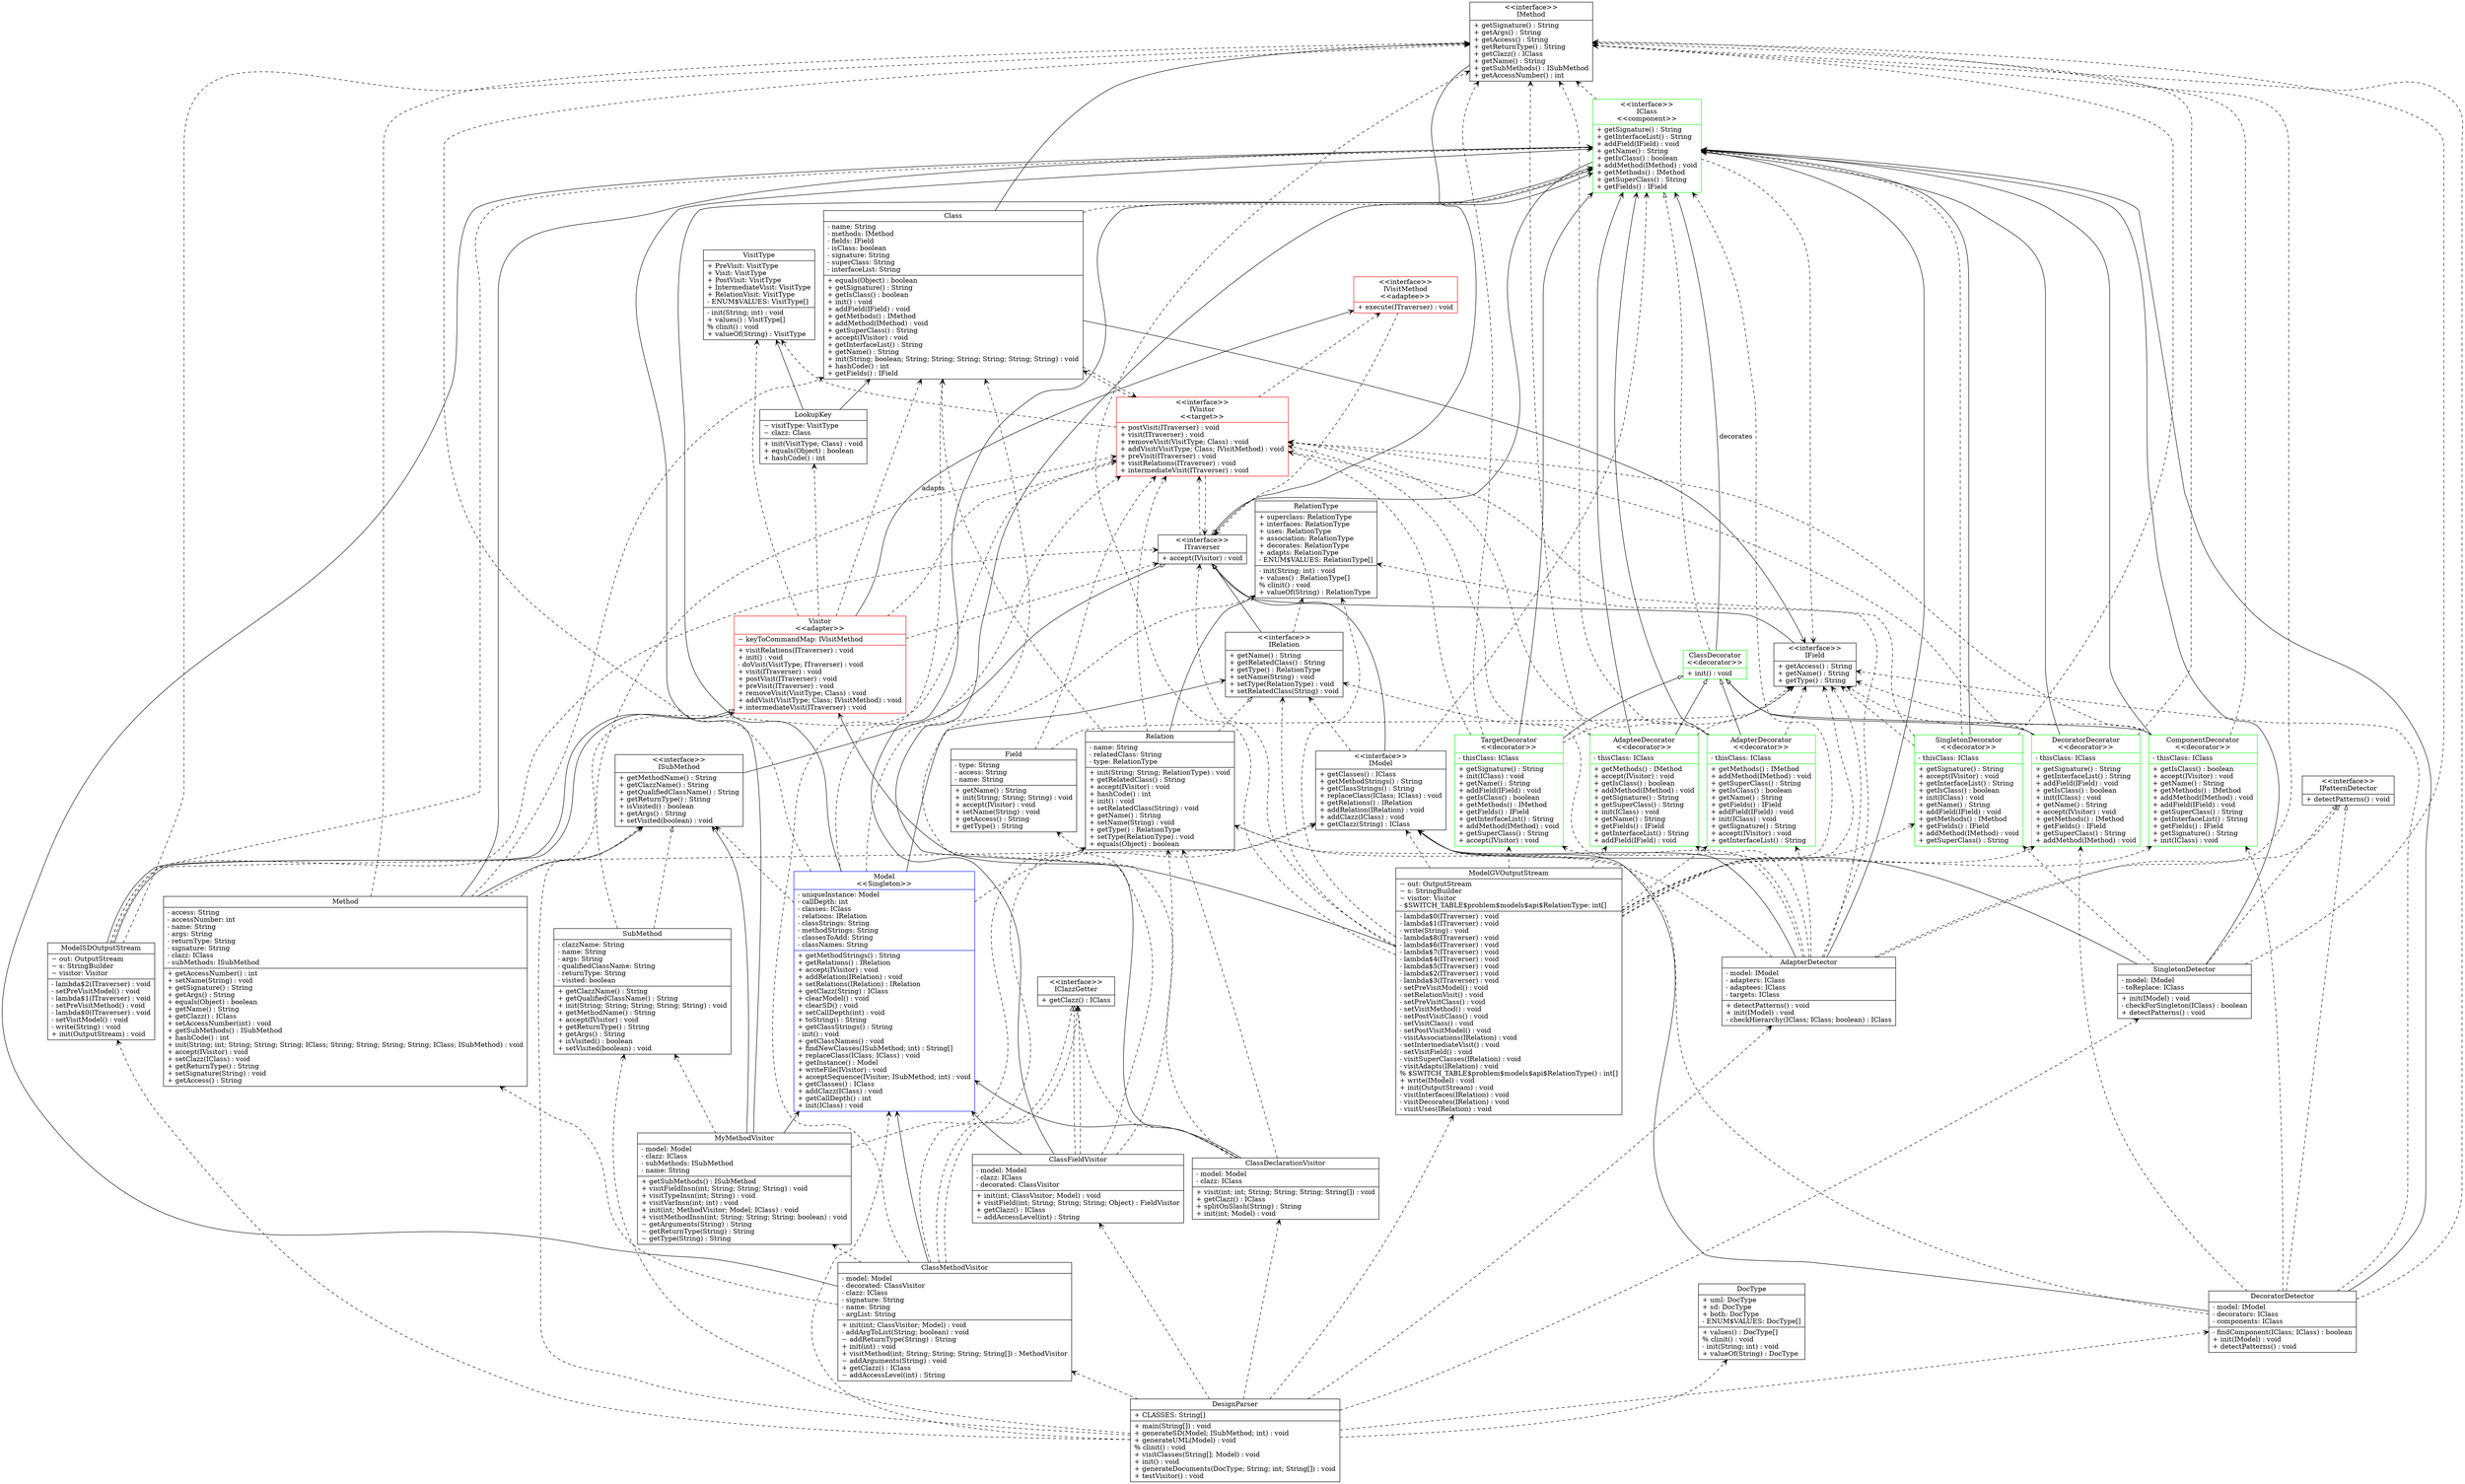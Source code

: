 digraph model{
rankdir = BT;
DecoratorDetector [
shape="record",
label = "{DecoratorDetector| - model: IModel\l- decorators: IClass\l- components: IClass\l|- findComponent(IClass; IClass) : boolean\l+ init(IModel) : void\l+ detectPatterns() : void\l}"
];

AdapterDecorator [
shape="record",color=green
label = "{AdapterDecorator\n\<\<decorator\>\>|- thisClass: IClass\l|+ getMethods() : IMethod\l+ addMethod(IMethod) : void\l+ getSuperClass() : String\l+ getIsClass() : boolean\l+ getName() : String\l+ getFields() : IField\l+ addField(IField) : void\l+ init(IClass) : void\l+ getSignature() : String\l+ accept(IVisitor) : void\l+ getInterfaceList() : String\l}"
];

AdapteeDecorator [
shape="record",color=green
label = "{AdapteeDecorator\n\<\<decorator\>\>|- thisClass: IClass\l|+ getMethods() : IMethod\l+ accept(IVisitor) : void\l+ getIsClass() : boolean\l+ addMethod(IMethod) : void\l+ getSignature() : String\l+ getSuperClass() : String\l+ init(IClass) : void\l+ getName() : String\l+ getFields() : IField\l+ getInterfaceList() : String\l+ addField(IField) : void\l}"
];

ClassMethodVisitor [
shape="record",
label = "{ClassMethodVisitor| - model: Model\l- decorated: ClassVisitor\l- clazz: IClass\l- signature: String\l- name: String\l- argList: String\l|+ init(int; ClassVisitor; Model) : void\l- addArgToList(String; boolean) : void\l~ addReturnType(String) : String\l+ init(int) : void\l+ visitMethod(int; String; String; String; String[]) : MethodVisitor\l~ addArguments(String) : void\l+ getClazz() : IClass\l~ addAccessLevel(int) : String\l}"
];

LookupKey [
shape="record",
label = "{LookupKey| ~ visitType: VisitType\l~ clazz: Class\l|+ init(VisitType; Class) : void\l+ equals(Object) : boolean\l+ hashCode() : int\l}"
];

IVisitMethod [
shape="record",color=red
label = "{\<\<interface\>\>\nIVisitMethod\n\<\<adaptee\>\>| + execute(ITraverser) : void\l}"
];

DecoratorDecorator [
shape="record",color=green
label = "{DecoratorDecorator\n\<\<decorator\>\>|- thisClass: IClass\l|+ getSignature() : String\l+ getInterfaceList() : String\l+ addField(IField) : void\l+ getIsClass() : boolean\l+ init(IClass) : void\l+ getName() : String\l+ accept(IVisitor) : void\l+ getMethods() : IMethod\l+ getFields() : IField\l+ getSuperClass() : String\l+ addMethod(IMethod) : void\l}"
];

Method [
shape="record",
label = "{Method| - access: String\l- accessNumber: int\l- name: String\l- args: String\l- returnType: String\l- signature: String\l- clazz: IClass\l- subMethods: ISubMethod\l|+ getAccessNumber() : int\l+ setName(String) : void\l+ getSignature() : String\l+ getArgs() : String\l+ equals(Object) : boolean\l+ getName() : String\l+ getClazz() : IClass\l+ setAccessNumber(int) : void\l+ getSubMethods() : ISubMethod\l+ hashCode() : int\l+ init(String; int; String; String; String; IClass; String; String; String; String; IClass; ISubMethod) : void\l+ accept(IVisitor) : void\l+ setClazz(IClass) : void\l+ getReturnType() : String\l+ setSignature(String) : void\l+ getAccess() : String\l}"
];

SingletonDetector [
shape="record",
label = "{SingletonDetector| - model: IModel\l- toReplace: IClass\l|+ init(IModel) : void\l- checkForSingleton(IClass) : boolean\l+ detectPatterns() : void\l}"
];

IField [
shape="record",
label = "{\<\<interface\>\>\nIField| + getAccess() : String\l+ getName() : String\l+ getType() : String\l}"
];

ModelSDOutputStream [
shape="record",
label = "{ModelSDOutputStream| ~ out: OutputStream\l~ s: StringBuilder\l~ visitor: Visitor\l|- lambda$2(ITraverser) : void\l- setPreVisitModel() : void\l- lambda$1(ITraverser) : void\l- setPreVisitMethod() : void\l- lambda$0(ITraverser) : void\l- setVisitModel() : void\l- write(String) : void\l+ init(OutputStream) : void\l}"
];

ISubMethod [
shape="record",
label = "{\<\<interface\>\>\nISubMethod| + getMethodName() : String\l+ getClazzName() : String\l+ getQualifiedClassName() : String\l+ getReturnType() : String\l+ isVisited() : boolean\l+ getArgs() : String\l+ setVisited(boolean) : void\l}"
];

IClass [
shape="record",color=green
label = "{\<\<interface\>\>\nIClass\n\<\<component\>\>| + getSignature() : String\l+ getInterfaceList() : String\l+ addField(IField) : void\l+ getName() : String\l+ getIsClass() : boolean\l+ addMethod(IMethod) : void\l+ getMethods() : IMethod\l+ getSuperClass() : String\l+ getFields() : IField\l}"
];

Visitor [
shape="record",color=red
label = "{Visitor\n\<\<adapter\>\>|~ keyToCommandMap: IVisitMethod\l|+ visitRelations(ITraverser) : void\l+ init() : void\l- doVisit(VisitType; ITraverser) : void\l+ visit(ITraverser) : void\l+ postVisit(ITraverser) : void\l+ preVisit(ITraverser) : void\l+ removeVisit(VisitType; Class) : void\l+ addVisit(VisitType; Class; IVisitMethod) : void\l+ intermediateVisit(ITraverser) : void\l}"
];

AdapterDetector [
shape="record",
label = "{AdapterDetector| - model: IModel\l- adapters: IClass\l- adaptees: IClass\l- targets: IClass\l|+ detectPatterns() : void\l+ init(IModel) : void\l- checkHierarchy(IClass; IClass; boolean) : IClass\l}"
];

Class [
shape="record",
label = "{Class| - name: String\l- methods: IMethod\l- fields: IField\l- isClass: boolean\l- signature: String\l- superClass: String\l- interfaceList: String\l|+ equals(Object) : boolean\l+ getSignature() : String\l+ getIsClass() : boolean\l+ init() : void\l+ addField(IField) : void\l+ getMethods() : IMethod\l+ addMethod(IMethod) : void\l+ getSuperClass() : String\l+ accept(IVisitor) : void\l+ getInterfaceList() : String\l+ getName() : String\l+ init(String; boolean; String; String; String; String; String; String) : void\l+ hashCode() : int\l+ getFields() : IField\l}"
];

IRelation [
shape="record",
label = "{\<\<interface\>\>\nIRelation| + getName() : String\l+ getRelatedClass() : String\l+ getType() : RelationType\l+ setName(String) : void\l+ setType(RelationType) : void\l+ setRelatedClass(String) : void\l}"
];

VisitType [
shape="record",
label = "{VisitType| + PreVisit: VisitType\l+ Visit: VisitType\l+ PostVisit: VisitType\l+ IntermediateVisit: VisitType\l+ RelationVisit: VisitType\l- ENUM$VALUES: VisitType[]\l|- init(String; int) : void\l+ values() : VisitType[]\l% clinit() : void\l+ valueOf(String) : VisitType\l}"
];

ModelGVOutputStream [
shape="record",
label = "{ModelGVOutputStream| ~ out: OutputStream\l~ s: StringBuilder\l~ visitor: Visitor\l- $SWITCH_TABLE$problem$models$api$RelationType: int[]\l|- lambda$0(ITraverser) : void\l- lambda$1(ITraverser) : void\l- write(String) : void\l- lambda$8(ITraverser) : void\l- lambda$6(ITraverser) : void\l- lambda$7(ITraverser) : void\l- lambda$4(ITraverser) : void\l- lambda$5(ITraverser) : void\l- lambda$2(ITraverser) : void\l- lambda$3(ITraverser) : void\l- setPreVisitModel() : void\l- setRelationVisit() : void\l- setPreVisitClass() : void\l- setVisitMethod() : void\l- setPostVisitClass() : void\l- setVisitClass() : void\l- setPostVisitModel() : void\l- visitAssociations(IRelation) : void\l- setIntermediateVisit() : void\l- setVisitField() : void\l- visitSuperClasses(IRelation) : void\l- visitAdapts(IRelation) : void\l% $SWITCH_TABLE$problem$models$api$RelationType() : int[]\l+ write(IModel) : void\l+ init(OutputStream) : void\l- visitInterfaces(IRelation) : void\l- visitDecorates(IRelation) : void\l- visitUses(IRelation) : void\l}"
];

ITraverser [
shape="record",
label = "{\<\<interface\>\>\nITraverser| + accept(IVisitor) : void\l}"
];

SubMethod [
shape="record",
label = "{SubMethod| - clazzName: String\l- name: String\l- args: String\l- qualifiedClassName: String\l- returnType: String\l- visited: boolean\l|+ getClazzName() : String\l+ getQualifiedClassName() : String\l+ init(String; String; String; String; String) : void\l+ getMethodName() : String\l+ accept(IVisitor) : void\l+ getReturnType() : String\l+ getArgs() : String\l+ isVisited() : boolean\l+ setVisited(boolean) : void\l}"
];

ClassDecorator [
shape="record",color=green
label = "{ClassDecorator\n\<\<decorator\>\>|+ init() : void\l}"
];

ComponentDecorator [
shape="record",color=green
label = "{ComponentDecorator\n\<\<decorator\>\>|- thisClass: IClass\l|+ getIsClass() : boolean\l+ accept(IVisitor) : void\l+ getName() : String\l+ getMethods() : IMethod\l+ addMethod(IMethod) : void\l+ addField(IField) : void\l+ getSuperClass() : String\l+ getInterfaceList() : String\l+ getFields() : IField\l+ getSignature() : String\l+ init(IClass) : void\l}"
];

ClassDeclarationVisitor [
shape="record",
label = "{ClassDeclarationVisitor| - model: Model\l- clazz: IClass\l|+ visit(int; int; String; String; String; String[]) : void\l+ getClazz() : IClass\l+ splitOnSlash(String) : String\l+ init(int; Model) : void\l}"
];

DesignParser [
shape="record",
label = "{DesignParser| + CLASSES: String[]\l|+ main(String[]) : void\l+ generateSD(Model; ISubMethod; int) : void\l+ generateUML(Model) : void\l% clinit() : void\l+ visitClasses(String[]; Model) : void\l+ init() : void\l+ generateDocuments(DocType; String; int; String[]) : void\l+ testVisitor() : void\l}"
];

IPatternDetector [
shape="record",
label = "{\<\<interface\>\>\nIPatternDetector| + detectPatterns() : void\l}"
];

Field [
shape="record",
label = "{Field| - type: String\l- access: String\l- name: String\l|+ getName() : String\l+ init(String; String; String) : void\l+ accept(IVisitor) : void\l+ setName(String) : void\l+ getAccess() : String\l+ getType() : String\l}"
];

ClassFieldVisitor [
shape="record",
label = "{ClassFieldVisitor| - model: Model\l- clazz: IClass\l- decorated: ClassVisitor\l|+ init(int; ClassVisitor; Model) : void\l+ visitField(int; String; String; String; Object) : FieldVisitor\l+ getClazz() : IClass\l~ addAccessLevel(int) : String\l}"
];

RelationType [
shape="record",
label = "{RelationType| + superclass: RelationType\l+ interfaces: RelationType\l+ uses: RelationType\l+ association: RelationType\l+ decorates: RelationType\l+ adapts: RelationType\l- ENUM$VALUES: RelationType[]\l|- init(String; int) : void\l+ values() : RelationType[]\l% clinit() : void\l+ valueOf(String) : RelationType\l}"
];

SingletonDecorator [
shape="record",color=green
label = "{SingletonDecorator\n\<\<decorator\>\>|- thisClass: IClass\l|+ getSignature() : String\l+ accept(IVisitor) : void\l+ getInterfaceList() : String\l+ getIsClass() : boolean\l+ init(IClass) : void\l+ getName() : String\l+ addField(IField) : void\l+ getMethods() : IMethod\l+ getFields() : IField\l+ addMethod(IMethod) : void\l+ getSuperClass() : String\l}"
];

MyMethodVisitor [
shape="record",
label = "{MyMethodVisitor| - model: Model\l- clazz: IClass\l- subMethods: ISubMethod\l- name: String\l|+ getSubMethods() : ISubMethod\l+ visitFieldInsn(int; String; String; String) : void\l+ visitTypeInsn(int; String) : void\l+ visitVarInsn(int; int) : void\l+ init(int; MethodVisitor; Model; IClass) : void\l+ visitMethodInsn(int; String; String; String; boolean) : void\l~ getArguments(String) : String\l~ getReturnType(String) : String\l~ getType(String) : String\l}"
];

Relation [
shape="record",
label = "{Relation| - name: String\l- relatedClass: String\l- type: RelationType\l|+ init(String; String; RelationType) : void\l+ getRelatedClass() : String\l+ accept(IVisitor) : void\l+ hashCode() : int\l+ init() : void\l+ setRelatedClass(String) : void\l+ getName() : String\l+ setName(String) : void\l+ getType() : RelationType\l+ setType(RelationType) : void\l+ equals(Object) : boolean\l}"
];

IMethod [
shape="record",
label = "{\<\<interface\>\>\nIMethod| + getSignature() : String\l+ getArgs() : String\l+ getAccess() : String\l+ getReturnType() : String\l+ getClazz() : IClass\l+ getName() : String\l+ getSubMethods() : ISubMethod\l+ getAccessNumber() : int\l}"
];

IVisitor [
shape="record",color=red
label = "{\<\<interface\>\>\nIVisitor\n\<\<target\>\>| + postVisit(ITraverser) : void\l+ visit(ITraverser) : void\l+ removeVisit(VisitType; Class) : void\l+ addVisit(VisitType; Class; IVisitMethod) : void\l+ preVisit(ITraverser) : void\l+ visitRelations(ITraverser) : void\l+ intermediateVisit(ITraverser) : void\l}"
];

IClazzGetter [
shape="record",
label = "{\<\<interface\>\>\nIClazzGetter| + getClazz() : IClass\l}"
];

DocType [
shape="record",
label = "{DocType| + uml: DocType\l+ sd: DocType\l+ both: DocType\l- ENUM$VALUES: DocType[]\l|+ values() : DocType[]\l% clinit() : void\l- init(String; int) : void\l+ valueOf(String) : DocType\l}"
];

IModel [
shape="record",
label = "{\<\<interface\>\>\nIModel| + getClasses() : IClass\l+ getMethodStrings() : String\l+ getClassStrings() : String\l+ replaceClass(IClass; IClass) : void\l+ getRelations() : IRelation\l+ addRelation(IRelation) : void\l+ addClazz(IClass) : void\l+ getClazz(String) : IClass\l}"
];

Model [
shape="record",color=blue
label = "{Model\n\<\<Singleton\>\>|- uniqueInstance: Model\l- callDepth: int\l- classes: IClass\l- relations: IRelation\l- classStrings: String\l- methodStrings: String\l- classesToAdd: String\l- classNames: String\l|+ getMethodStrings() : String\l+ getRelations() : IRelation\l+ accept(IVisitor) : void\l+ addRelation(IRelation) : void\l+ setRelations(IRelation) : IRelation\l+ getClazz(String) : IClass\l+ clearModel() : void\l+ clearSD() : void\l+ setCallDepth(int) : void\l+ toString() : String\l+ getClassStrings() : String\l- init() : void\l+ getClassNames() : void\l+ findNewClasses(ISubMethod; int) : String[]\l+ replaceClass(IClass; IClass) : void\l+ getInstance() : Model\l+ writeFile(IVisitor) : void\l+ acceptSequence(IVisitor; ISubMethod; int) : void\l+ getClasses() : IClass\l+ addClazz(IClass) : void\l+ getCallDepth() : int\l+ init(IClass) : void\l}"
];

TargetDecorator [
shape="record",color=green
label = "{TargetDecorator\n\<\<decorator\>\>|- thisClass: IClass\l|+ getSignature() : String\l+ init(IClass) : void\l+ getName() : String\l+ addField(IField) : void\l+ getIsClass() : boolean\l+ getMethods() : IMethod\l+ getFields() : IField\l+ getInterfaceList() : String\l+ addMethod(IMethod) : void\l+ getSuperClass() : String\l+ accept(IVisitor) : void\l}"
];

//writing relations between classes now
ClassDeclarationVisitor -> IClazzGetter [arrowhead = "empty", style = "dashed"];
ClassDeclarationVisitor -> Model [arrowhead = "vee"];
ClassDeclarationVisitor -> IClass [arrowhead = "vee"];
ClassDeclarationVisitor -> Class [arrowhead = "vee", style = "dashed"];
ClassDeclarationVisitor -> Relation [arrowhead = "vee", style = "dashed"];
ClassFieldVisitor -> IClazzGetter [arrowhead = "empty", style = "dashed"];
ClassFieldVisitor -> Model [arrowhead = "vee"];
ClassFieldVisitor -> IClass [arrowhead = "vee"];
ClassFieldVisitor -> Relation [arrowhead = "vee", style = "dashed"];
ClassFieldVisitor -> Field [arrowhead = "vee", style = "dashed"];
ClassFieldVisitor -> IClazzGetter [arrowhead = "vee", style = "dashed"];
ClassMethodVisitor -> IClazzGetter [arrowhead = "empty", style = "dashed"];
ClassMethodVisitor -> Model [arrowhead = "vee"];
ClassMethodVisitor -> IClass [arrowhead = "vee"];
ClassMethodVisitor -> MyMethodVisitor [arrowhead = "vee", style = "dashed"];
ClassMethodVisitor -> Relation [arrowhead = "vee", style = "dashed"];
ClassMethodVisitor -> Method [arrowhead = "vee", style = "dashed"];
ClassMethodVisitor -> Class [arrowhead = "vee", style = "dashed"];
ClassMethodVisitor -> IClazzGetter [arrowhead = "vee", style = "dashed"];
DesignParser -> DocType [arrowhead = "vee", style = "dashed"];
DesignParser -> Model [arrowhead = "vee", style = "dashed"];
DesignParser -> SubMethod [arrowhead = "vee", style = "dashed"];
DesignParser -> ClassDeclarationVisitor [arrowhead = "vee", style = "dashed"];
DesignParser -> ClassFieldVisitor [arrowhead = "vee", style = "dashed"];
DesignParser -> ClassMethodVisitor [arrowhead = "vee", style = "dashed"];
DesignParser -> SingletonDetector [arrowhead = "vee", style = "dashed"];
DesignParser -> DecoratorDetector [arrowhead = "vee", style = "dashed"];
DesignParser -> AdapterDetector [arrowhead = "vee", style = "dashed"];
DesignParser -> ModelGVOutputStream [arrowhead = "vee", style = "dashed"];
DesignParser -> ISubMethod [arrowhead = "vee", style = "dashed"];
DesignParser -> ModelSDOutputStream [arrowhead = "vee", style = "dashed"];
MyMethodVisitor -> Model [arrowhead = "vee"];
MyMethodVisitor -> IClass [arrowhead = "vee"];
MyMethodVisitor -> ISubMethod [arrowhead = "vee"];
MyMethodVisitor -> SubMethod [arrowhead = "vee", style = "dashed"];
MyMethodVisitor -> Relation [arrowhead = "vee", style = "dashed"];
AdapteeDecorator -> ClassDecorator [arrowhead = "empty"];
AdapteeDecorator -> IClass [arrowhead = "vee"];
AdapteeDecorator -> IVisitor [arrowhead = "vee", style = "dashed"];
AdapteeDecorator -> IField [arrowhead = "vee", style = "dashed"];
AdapteeDecorator -> IMethod [arrowhead = "vee", style = "dashed"];
AdapterDecorator -> ClassDecorator [arrowhead = "empty"];
AdapterDecorator -> IClass [arrowhead = "vee"];
AdapterDecorator -> IVisitor [arrowhead = "vee", style = "dashed"];
AdapterDecorator -> IField [arrowhead = "vee", style = "dashed"];
AdapterDecorator -> IMethod [arrowhead = "vee", style = "dashed"];
ClassDecorator -> IClass [arrowhead = "empty", style = "dashed"];
ComponentDecorator -> ClassDecorator [arrowhead = "empty"];
ComponentDecorator -> IClass [arrowhead = "vee"];
ComponentDecorator -> IVisitor [arrowhead = "vee", style = "dashed"];
ComponentDecorator -> IField [arrowhead = "vee", style = "dashed"];
ComponentDecorator -> IMethod [arrowhead = "vee", style = "dashed"];
DecoratorDecorator -> ClassDecorator [arrowhead = "empty"];
DecoratorDecorator -> IClass [arrowhead = "vee"];
DecoratorDecorator -> IVisitor [arrowhead = "vee", style = "dashed"];
DecoratorDecorator -> IField [arrowhead = "vee", style = "dashed"];
DecoratorDecorator -> IMethod [arrowhead = "vee", style = "dashed"];
SingletonDecorator -> IClass [arrowhead = "empty", style = "dashed"];
SingletonDecorator -> IClass [arrowhead = "vee"];
SingletonDecorator -> IVisitor [arrowhead = "vee", style = "dashed"];
SingletonDecorator -> IField [arrowhead = "vee", style = "dashed"];
SingletonDecorator -> IMethod [arrowhead = "vee", style = "dashed"];
TargetDecorator -> ClassDecorator [arrowhead = "empty"];
TargetDecorator -> IClass [arrowhead = "vee"];
TargetDecorator -> IVisitor [arrowhead = "vee", style = "dashed"];
TargetDecorator -> IField [arrowhead = "vee", style = "dashed"];
TargetDecorator -> IMethod [arrowhead = "vee", style = "dashed"];
AdapterDetector -> IPatternDetector [arrowhead = "empty", style = "dashed"];
AdapterDetector -> IModel [arrowhead = "vee"];
AdapterDetector -> IClass [arrowhead = "vee"];
AdapterDetector -> IMethod [arrowhead = "vee", style = "dashed"];
AdapterDetector -> IField [arrowhead = "vee", style = "dashed"];
AdapterDetector -> IRelation [arrowhead = "vee", style = "dashed"];
AdapterDetector -> RelationType [arrowhead = "vee", style = "dashed"];
AdapterDetector -> Relation [arrowhead = "vee", style = "dashed"];
AdapterDetector -> AdapterDecorator [arrowhead = "vee", style = "dashed"];
AdapterDetector -> AdapteeDecorator [arrowhead = "vee", style = "dashed"];
AdapterDetector -> TargetDecorator [arrowhead = "vee", style = "dashed"];
DecoratorDetector -> IPatternDetector [arrowhead = "empty", style = "dashed"];
DecoratorDetector -> IModel [arrowhead = "vee"];
DecoratorDetector -> IClass [arrowhead = "vee"];
DecoratorDetector -> IMethod [arrowhead = "vee", style = "dashed"];
DecoratorDetector -> IField [arrowhead = "vee", style = "dashed"];
DecoratorDetector -> DecoratorDecorator [arrowhead = "vee", style = "dashed"];
DecoratorDetector -> ComponentDecorator [arrowhead = "vee", style = "dashed"];
DecoratorDetector -> Relation [arrowhead = "vee", style = "dashed"];
SingletonDetector -> IPatternDetector [arrowhead = "empty", style = "dashed"];
SingletonDetector -> IModel [arrowhead = "vee"];
SingletonDetector -> IClass [arrowhead = "vee"];
SingletonDetector -> SingletonDecorator [arrowhead = "vee", style = "dashed"];
SingletonDetector -> IMethod [arrowhead = "vee", style = "dashed"];
ITraverser -> IVisitor [arrowhead = "vee", style = "dashed"];
IVisitor -> ITraverser [arrowhead = "vee", style = "dashed"];
IVisitor -> VisitType [arrowhead = "vee", style = "dashed"];
IVisitor -> Class [arrowhead = "vee", style = "dashed"];
IVisitor -> IVisitMethod [arrowhead = "vee", style = "dashed"];
Visitor -> IVisitor [arrowhead = "empty", style = "dashed"];
Visitor -> ITraverser [arrowhead = "vee", style = "dashed"];
Visitor -> VisitType [arrowhead = "vee", style = "dashed"];
Visitor -> LookupKey [arrowhead = "vee", style = "dashed"];
Visitor -> Class [arrowhead = "vee", style = "dashed"];
LookupKey -> VisitType [arrowhead = "vee"];
LookupKey -> Class [arrowhead = "vee"];
IVisitMethod -> ITraverser [arrowhead = "vee", style = "dashed"];
IClass -> ITraverser [arrowhead = "empty"];
IClass -> IMethod [arrowhead = "vee", style = "dashed"];
IClass -> IField [arrowhead = "vee", style = "dashed"];
IField -> ITraverser [arrowhead = "empty"];
IMethod -> ITraverser [arrowhead = "empty"];
IModel -> ITraverser [arrowhead = "empty"];
IModel -> IClass [arrowhead = "vee", style = "dashed"];
IModel -> IRelation [arrowhead = "vee", style = "dashed"];
IRelation -> ITraverser [arrowhead = "empty"];
IRelation -> RelationType [arrowhead = "vee", style = "dashed"];
ISubMethod -> ITraverser [arrowhead = "empty"];
Class -> IClass [arrowhead = "empty", style = "dashed"];
Class -> IMethod [arrowhead = "vee"];
Class -> IField [arrowhead = "vee"];
Class -> IVisitor [arrowhead = "vee", style = "dashed"];
Field -> IField [arrowhead = "empty", style = "dashed"];
Field -> IVisitor [arrowhead = "vee", style = "dashed"];
Method -> IMethod [arrowhead = "empty", style = "dashed"];
Method -> IClass [arrowhead = "vee"];
Method -> ISubMethod [arrowhead = "vee"];
Method -> IVisitor [arrowhead = "vee", style = "dashed"];
Method -> Class [arrowhead = "vee", style = "dashed"];
Model -> IModel [arrowhead = "empty", style = "dashed"];
Model -> IClass [arrowhead = "vee"];
Model -> IRelation [arrowhead = "vee"];
Model -> RelationType [arrowhead = "vee", style = "dashed"];
Model -> IVisitor [arrowhead = "vee", style = "dashed"];
Model -> ISubMethod [arrowhead = "vee", style = "dashed"];
Model -> IMethod [arrowhead = "vee", style = "dashed"];
ModelGVOutputStream -> Visitor [arrowhead = "vee"];
ModelGVOutputStream -> IModel [arrowhead = "vee", style = "dashed"];
ModelGVOutputStream -> IRelation [arrowhead = "vee", style = "dashed"];
ModelGVOutputStream -> ITraverser [arrowhead = "vee", style = "dashed"];
ModelGVOutputStream -> IClass [arrowhead = "vee", style = "dashed"];
ModelGVOutputStream -> SingletonDecorator [arrowhead = "vee", style = "dashed"];
ModelGVOutputStream -> DecoratorDecorator [arrowhead = "vee", style = "dashed"];
ModelGVOutputStream -> ComponentDecorator [arrowhead = "vee", style = "dashed"];
ModelGVOutputStream -> AdapterDecorator [arrowhead = "vee", style = "dashed"];
ModelGVOutputStream -> AdapteeDecorator [arrowhead = "vee", style = "dashed"];
ModelGVOutputStream -> TargetDecorator [arrowhead = "vee", style = "dashed"];
ModelGVOutputStream -> IMethod [arrowhead = "vee", style = "dashed"];
ModelGVOutputStream -> IField [arrowhead = "vee", style = "dashed"];
ModelGVOutputStream -> RelationType [arrowhead = "vee", style = "dashed"];
ModelSDOutputStream -> Visitor [arrowhead = "empty"];
ModelSDOutputStream -> Visitor [arrowhead = "vee"];
ModelSDOutputStream -> ITraverser [arrowhead = "vee", style = "dashed"];
ModelSDOutputStream -> IModel [arrowhead = "vee", style = "dashed"];
ModelSDOutputStream -> IMethod [arrowhead = "vee", style = "dashed"];
ModelSDOutputStream -> IClass [arrowhead = "vee", style = "dashed"];
Relation -> IRelation [arrowhead = "empty", style = "dashed"];
Relation -> RelationType [arrowhead = "vee"];
Relation -> IVisitor [arrowhead = "vee", style = "dashed"];
Relation -> Class [arrowhead = "vee", style = "dashed"];
SubMethod -> ISubMethod [arrowhead = "empty", style = "dashed"];
SubMethod -> IVisitor [arrowhead = "vee", style = "dashed"];
ClassDecorator -> IClass [arrowhead = "vee", label = "decorates"];
Visitor -> IVisitMethod [arrowhead = "vee", label = "adapts"];
}